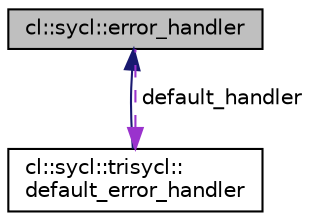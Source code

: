 digraph "cl::sycl::error_handler"
{
 // INTERACTIVE_SVG=YES
  bgcolor="transparent";
  edge [fontname="Helvetica",fontsize="10",labelfontname="Helvetica",labelfontsize="10"];
  node [fontname="Helvetica",fontsize="10",shape=record];
  Node1 [label="cl::sycl::error_handler",height=0.2,width=0.4,color="black", fillcolor="grey75", style="filled", fontcolor="black"];
  Node2 -> Node1 [dir="back",color="darkorchid3",fontsize="10",style="dashed",label=" default_handler" ,fontname="Helvetica"];
  Node2 [label="cl::sycl::trisycl::\ldefault_error_handler",height=0.2,width=0.4,color="black",URL="$group__error__handling.html#structcl_1_1sycl_1_1trisycl_1_1default__error__handler"];
  Node1 -> Node2 [dir="back",color="midnightblue",fontsize="10",style="solid",fontname="Helvetica"];
}
